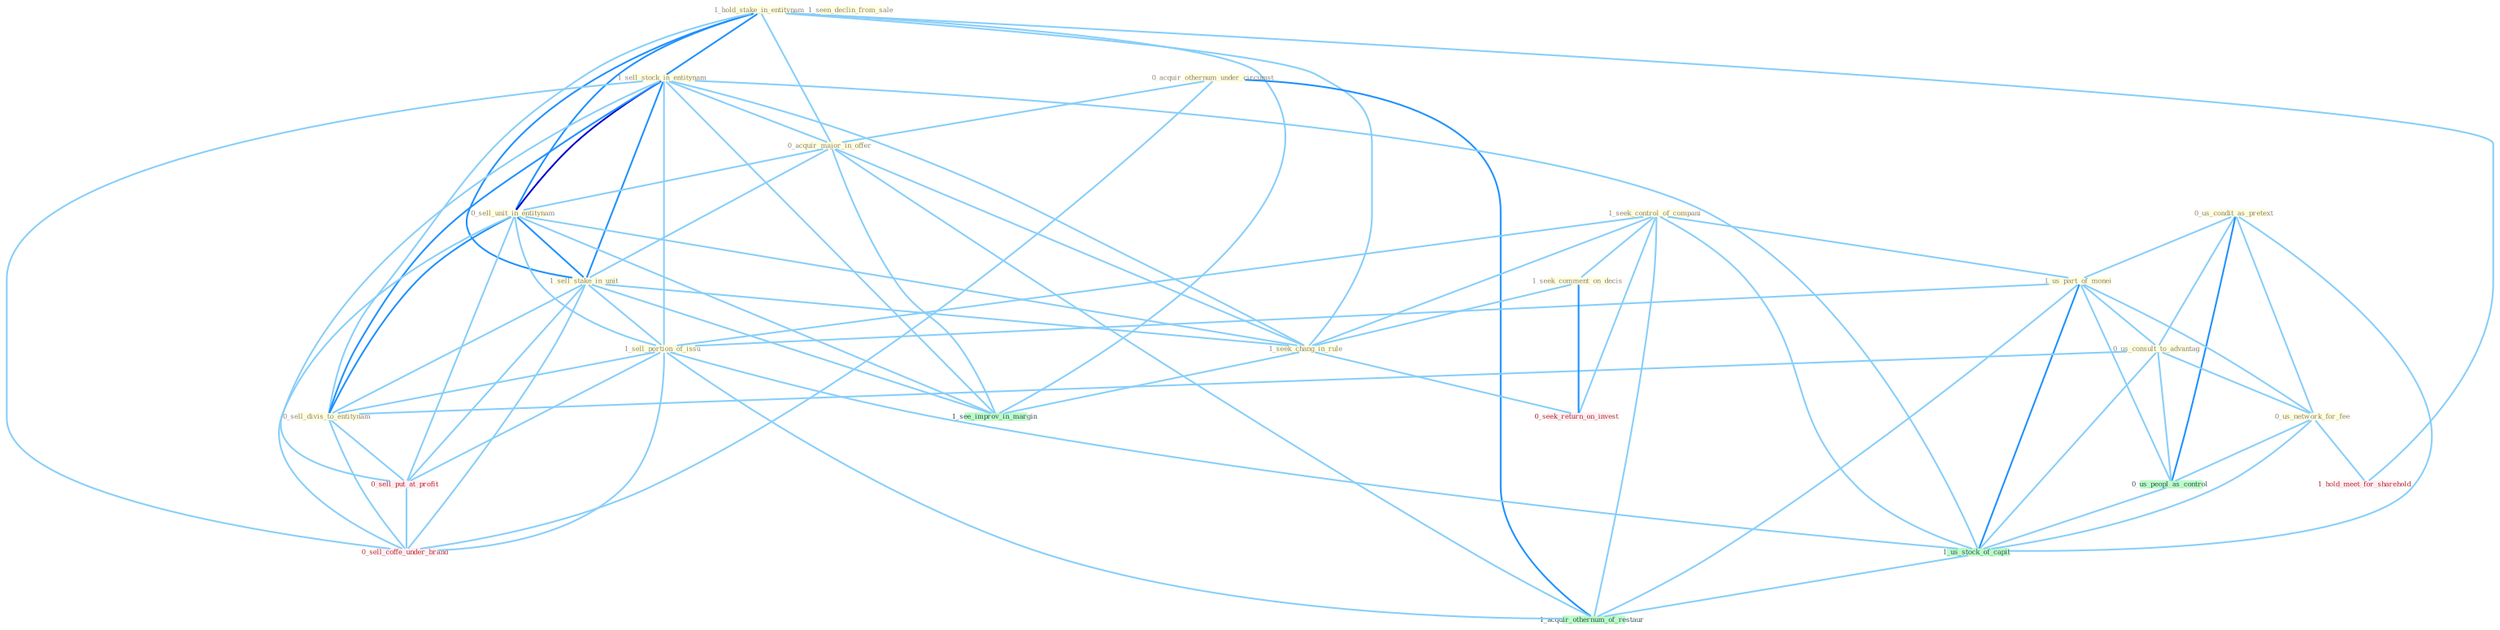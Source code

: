 Graph G{ 
    node
    [shape=polygon,style=filled,width=.5,height=.06,color="#BDFCC9",fixedsize=true,fontsize=4,
    fontcolor="#2f4f4f"];
    {node
    [color="#ffffe0", fontcolor="#8b7d6b"] "1_hold_stake_in_entitynam " "0_acquir_othernum_under_circumst " "1_sell_stock_in_entitynam " "0_acquir_major_in_offer " "1_seek_control_of_compani " "0_us_condit_as_pretext " "1_us_part_of_monei " "0_us_consult_to_advantag " "0_sell_unit_in_entitynam " "1_sell_stake_in_unit " "1_sell_portion_of_issu " "1_seen_declin_from_sale " "0_sell_divis_to_entitynam " "1_seek_comment_on_decis " "0_us_network_for_fee " "1_seek_chang_in_rule "}
{node [color="#fff0f5", fontcolor="#b22222"] "0_sell_put_at_profit " "0_seek_return_on_invest " "0_sell_coffe_under_brand " "1_hold_meet_for_sharehold "}
edge [color="#B0E2FF"];

	"1_hold_stake_in_entitynam " -- "1_sell_stock_in_entitynam " [w="2", color="#1e90ff" , len=0.8];
	"1_hold_stake_in_entitynam " -- "0_acquir_major_in_offer " [w="1", color="#87cefa" ];
	"1_hold_stake_in_entitynam " -- "0_sell_unit_in_entitynam " [w="2", color="#1e90ff" , len=0.8];
	"1_hold_stake_in_entitynam " -- "1_sell_stake_in_unit " [w="2", color="#1e90ff" , len=0.8];
	"1_hold_stake_in_entitynam " -- "0_sell_divis_to_entitynam " [w="1", color="#87cefa" ];
	"1_hold_stake_in_entitynam " -- "1_seek_chang_in_rule " [w="1", color="#87cefa" ];
	"1_hold_stake_in_entitynam " -- "1_see_improv_in_margin " [w="1", color="#87cefa" ];
	"1_hold_stake_in_entitynam " -- "1_hold_meet_for_sharehold " [w="1", color="#87cefa" ];
	"0_acquir_othernum_under_circumst " -- "0_acquir_major_in_offer " [w="1", color="#87cefa" ];
	"0_acquir_othernum_under_circumst " -- "0_sell_coffe_under_brand " [w="1", color="#87cefa" ];
	"0_acquir_othernum_under_circumst " -- "1_acquir_othernum_of_restaur " [w="2", color="#1e90ff" , len=0.8];
	"1_sell_stock_in_entitynam " -- "0_acquir_major_in_offer " [w="1", color="#87cefa" ];
	"1_sell_stock_in_entitynam " -- "0_sell_unit_in_entitynam " [w="3", color="#0000cd" , len=0.6];
	"1_sell_stock_in_entitynam " -- "1_sell_stake_in_unit " [w="2", color="#1e90ff" , len=0.8];
	"1_sell_stock_in_entitynam " -- "1_sell_portion_of_issu " [w="1", color="#87cefa" ];
	"1_sell_stock_in_entitynam " -- "0_sell_divis_to_entitynam " [w="2", color="#1e90ff" , len=0.8];
	"1_sell_stock_in_entitynam " -- "1_seek_chang_in_rule " [w="1", color="#87cefa" ];
	"1_sell_stock_in_entitynam " -- "0_sell_put_at_profit " [w="1", color="#87cefa" ];
	"1_sell_stock_in_entitynam " -- "1_us_stock_of_capit " [w="1", color="#87cefa" ];
	"1_sell_stock_in_entitynam " -- "1_see_improv_in_margin " [w="1", color="#87cefa" ];
	"1_sell_stock_in_entitynam " -- "0_sell_coffe_under_brand " [w="1", color="#87cefa" ];
	"0_acquir_major_in_offer " -- "0_sell_unit_in_entitynam " [w="1", color="#87cefa" ];
	"0_acquir_major_in_offer " -- "1_sell_stake_in_unit " [w="1", color="#87cefa" ];
	"0_acquir_major_in_offer " -- "1_seek_chang_in_rule " [w="1", color="#87cefa" ];
	"0_acquir_major_in_offer " -- "1_see_improv_in_margin " [w="1", color="#87cefa" ];
	"0_acquir_major_in_offer " -- "1_acquir_othernum_of_restaur " [w="1", color="#87cefa" ];
	"1_seek_control_of_compani " -- "1_us_part_of_monei " [w="1", color="#87cefa" ];
	"1_seek_control_of_compani " -- "1_sell_portion_of_issu " [w="1", color="#87cefa" ];
	"1_seek_control_of_compani " -- "1_seek_comment_on_decis " [w="1", color="#87cefa" ];
	"1_seek_control_of_compani " -- "1_seek_chang_in_rule " [w="1", color="#87cefa" ];
	"1_seek_control_of_compani " -- "0_seek_return_on_invest " [w="1", color="#87cefa" ];
	"1_seek_control_of_compani " -- "1_us_stock_of_capit " [w="1", color="#87cefa" ];
	"1_seek_control_of_compani " -- "1_acquir_othernum_of_restaur " [w="1", color="#87cefa" ];
	"0_us_condit_as_pretext " -- "1_us_part_of_monei " [w="1", color="#87cefa" ];
	"0_us_condit_as_pretext " -- "0_us_consult_to_advantag " [w="1", color="#87cefa" ];
	"0_us_condit_as_pretext " -- "0_us_network_for_fee " [w="1", color="#87cefa" ];
	"0_us_condit_as_pretext " -- "0_us_peopl_as_control " [w="2", color="#1e90ff" , len=0.8];
	"0_us_condit_as_pretext " -- "1_us_stock_of_capit " [w="1", color="#87cefa" ];
	"1_us_part_of_monei " -- "0_us_consult_to_advantag " [w="1", color="#87cefa" ];
	"1_us_part_of_monei " -- "1_sell_portion_of_issu " [w="1", color="#87cefa" ];
	"1_us_part_of_monei " -- "0_us_network_for_fee " [w="1", color="#87cefa" ];
	"1_us_part_of_monei " -- "0_us_peopl_as_control " [w="1", color="#87cefa" ];
	"1_us_part_of_monei " -- "1_us_stock_of_capit " [w="2", color="#1e90ff" , len=0.8];
	"1_us_part_of_monei " -- "1_acquir_othernum_of_restaur " [w="1", color="#87cefa" ];
	"0_us_consult_to_advantag " -- "0_sell_divis_to_entitynam " [w="1", color="#87cefa" ];
	"0_us_consult_to_advantag " -- "0_us_network_for_fee " [w="1", color="#87cefa" ];
	"0_us_consult_to_advantag " -- "0_us_peopl_as_control " [w="1", color="#87cefa" ];
	"0_us_consult_to_advantag " -- "1_us_stock_of_capit " [w="1", color="#87cefa" ];
	"0_sell_unit_in_entitynam " -- "1_sell_stake_in_unit " [w="2", color="#1e90ff" , len=0.8];
	"0_sell_unit_in_entitynam " -- "1_sell_portion_of_issu " [w="1", color="#87cefa" ];
	"0_sell_unit_in_entitynam " -- "0_sell_divis_to_entitynam " [w="2", color="#1e90ff" , len=0.8];
	"0_sell_unit_in_entitynam " -- "1_seek_chang_in_rule " [w="1", color="#87cefa" ];
	"0_sell_unit_in_entitynam " -- "0_sell_put_at_profit " [w="1", color="#87cefa" ];
	"0_sell_unit_in_entitynam " -- "1_see_improv_in_margin " [w="1", color="#87cefa" ];
	"0_sell_unit_in_entitynam " -- "0_sell_coffe_under_brand " [w="1", color="#87cefa" ];
	"1_sell_stake_in_unit " -- "1_sell_portion_of_issu " [w="1", color="#87cefa" ];
	"1_sell_stake_in_unit " -- "0_sell_divis_to_entitynam " [w="1", color="#87cefa" ];
	"1_sell_stake_in_unit " -- "1_seek_chang_in_rule " [w="1", color="#87cefa" ];
	"1_sell_stake_in_unit " -- "0_sell_put_at_profit " [w="1", color="#87cefa" ];
	"1_sell_stake_in_unit " -- "1_see_improv_in_margin " [w="1", color="#87cefa" ];
	"1_sell_stake_in_unit " -- "0_sell_coffe_under_brand " [w="1", color="#87cefa" ];
	"1_sell_portion_of_issu " -- "0_sell_divis_to_entitynam " [w="1", color="#87cefa" ];
	"1_sell_portion_of_issu " -- "0_sell_put_at_profit " [w="1", color="#87cefa" ];
	"1_sell_portion_of_issu " -- "1_us_stock_of_capit " [w="1", color="#87cefa" ];
	"1_sell_portion_of_issu " -- "0_sell_coffe_under_brand " [w="1", color="#87cefa" ];
	"1_sell_portion_of_issu " -- "1_acquir_othernum_of_restaur " [w="1", color="#87cefa" ];
	"0_sell_divis_to_entitynam " -- "0_sell_put_at_profit " [w="1", color="#87cefa" ];
	"0_sell_divis_to_entitynam " -- "0_sell_coffe_under_brand " [w="1", color="#87cefa" ];
	"1_seek_comment_on_decis " -- "1_seek_chang_in_rule " [w="1", color="#87cefa" ];
	"1_seek_comment_on_decis " -- "0_seek_return_on_invest " [w="2", color="#1e90ff" , len=0.8];
	"0_us_network_for_fee " -- "0_us_peopl_as_control " [w="1", color="#87cefa" ];
	"0_us_network_for_fee " -- "1_us_stock_of_capit " [w="1", color="#87cefa" ];
	"0_us_network_for_fee " -- "1_hold_meet_for_sharehold " [w="1", color="#87cefa" ];
	"1_seek_chang_in_rule " -- "0_seek_return_on_invest " [w="1", color="#87cefa" ];
	"1_seek_chang_in_rule " -- "1_see_improv_in_margin " [w="1", color="#87cefa" ];
	"0_us_peopl_as_control " -- "1_us_stock_of_capit " [w="1", color="#87cefa" ];
	"0_sell_put_at_profit " -- "0_sell_coffe_under_brand " [w="1", color="#87cefa" ];
	"1_us_stock_of_capit " -- "1_acquir_othernum_of_restaur " [w="1", color="#87cefa" ];
}